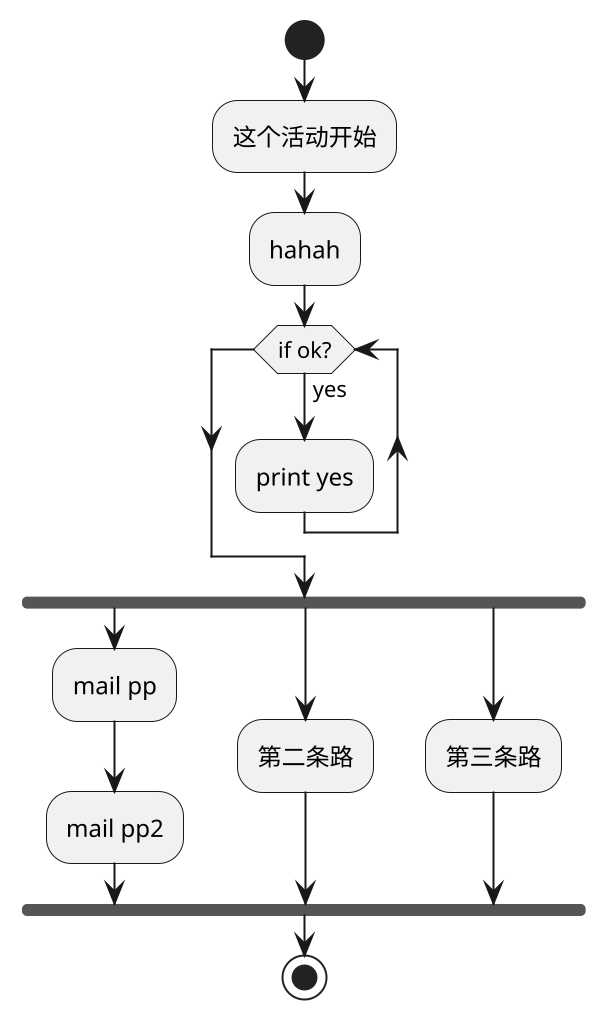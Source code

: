 ' 活动图例子
@startuml
scale 2
start
:这个活动开始;
:hahah;
while (if ok?) is (yes)
:print yes;
endwhile
fork
:mail pp;
:mail pp2;
fork again
:第二条路;
fork again
:第三条路;
end fork
stop
@enduml